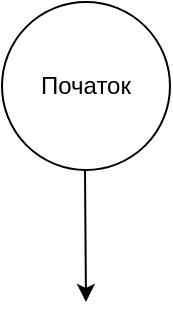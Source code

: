 <mxfile version="22.1.0" type="github">
  <diagram name="Page-1" id="e8k4Dpm2lTozbZvrrGJk">
    <mxGraphModel dx="1393" dy="804" grid="1" gridSize="10" guides="1" tooltips="1" connect="1" arrows="1" fold="1" page="1" pageScale="1" pageWidth="827" pageHeight="1169" math="0" shadow="0">
      <root>
        <mxCell id="0" />
        <mxCell id="1" parent="0" />
        <mxCell id="pcsVT6udnXXOX7vafc1i-1" value="Початок" style="ellipse;whiteSpace=wrap;html=1;aspect=fixed;" vertex="1" parent="1">
          <mxGeometry x="370" y="30" width="84" height="84" as="geometry" />
        </mxCell>
        <mxCell id="pcsVT6udnXXOX7vafc1i-2" value="" style="endArrow=classic;html=1;rounded=0;" edge="1" parent="1">
          <mxGeometry width="50" height="50" relative="1" as="geometry">
            <mxPoint x="411.5" y="114" as="sourcePoint" />
            <mxPoint x="412" y="180" as="targetPoint" />
          </mxGeometry>
        </mxCell>
      </root>
    </mxGraphModel>
  </diagram>
</mxfile>
